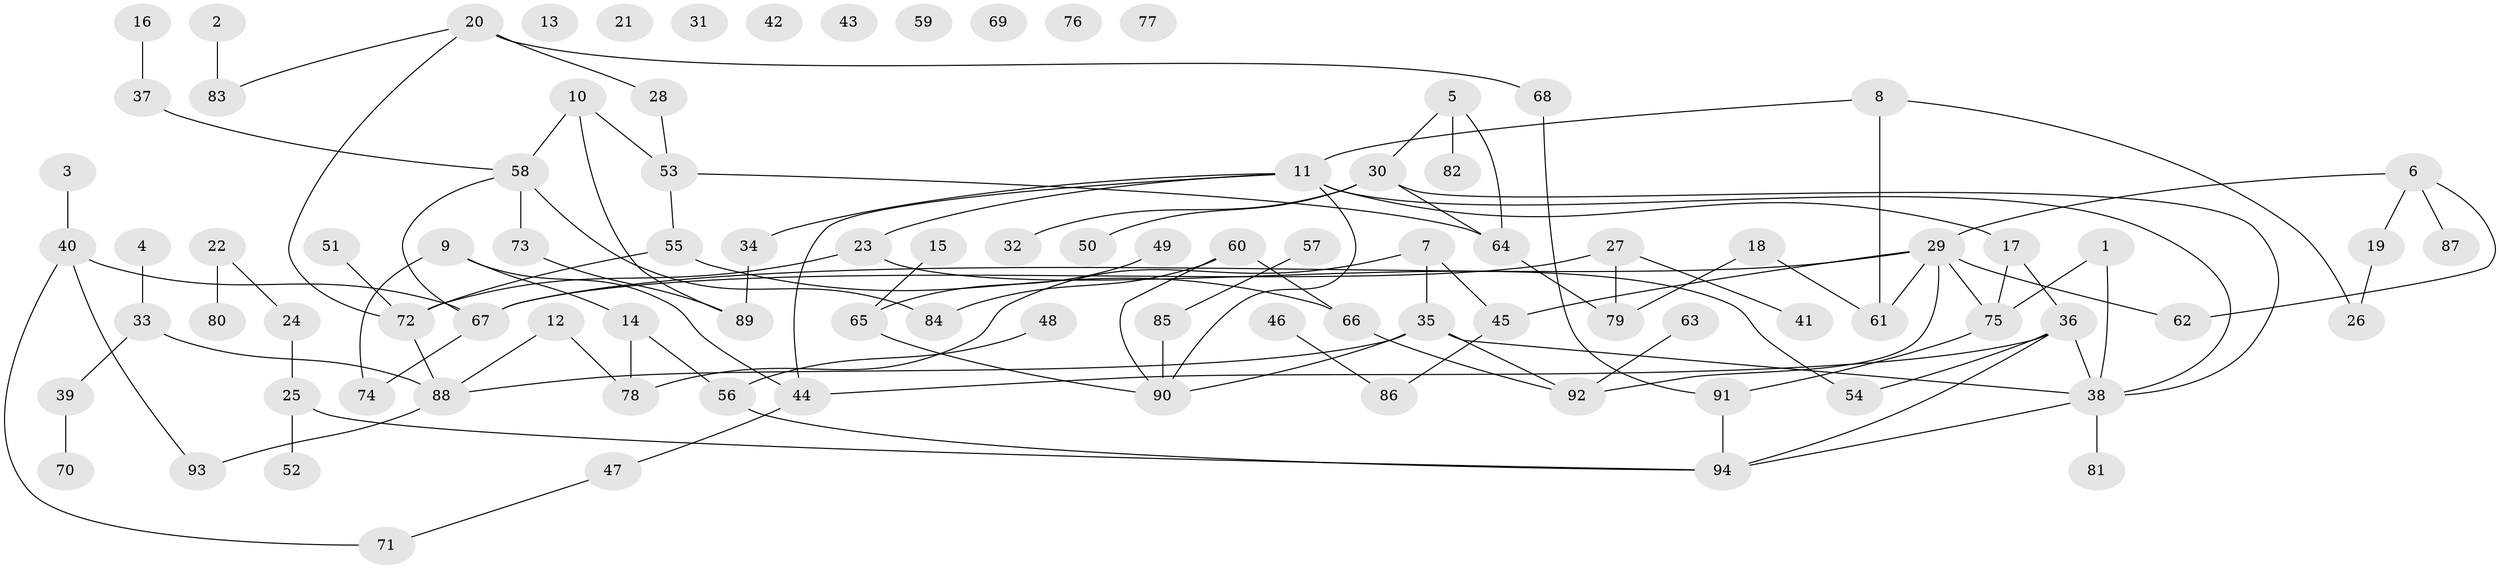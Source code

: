 // coarse degree distribution, {6: 0.13157894736842105, 7: 0.05263157894736842, 2: 0.2894736842105263, 3: 0.13157894736842105, 1: 0.21052631578947367, 5: 0.07894736842105263, 4: 0.07894736842105263, 10: 0.02631578947368421}
// Generated by graph-tools (version 1.1) at 2025/48/03/04/25 22:48:34]
// undirected, 94 vertices, 115 edges
graph export_dot {
  node [color=gray90,style=filled];
  1;
  2;
  3;
  4;
  5;
  6;
  7;
  8;
  9;
  10;
  11;
  12;
  13;
  14;
  15;
  16;
  17;
  18;
  19;
  20;
  21;
  22;
  23;
  24;
  25;
  26;
  27;
  28;
  29;
  30;
  31;
  32;
  33;
  34;
  35;
  36;
  37;
  38;
  39;
  40;
  41;
  42;
  43;
  44;
  45;
  46;
  47;
  48;
  49;
  50;
  51;
  52;
  53;
  54;
  55;
  56;
  57;
  58;
  59;
  60;
  61;
  62;
  63;
  64;
  65;
  66;
  67;
  68;
  69;
  70;
  71;
  72;
  73;
  74;
  75;
  76;
  77;
  78;
  79;
  80;
  81;
  82;
  83;
  84;
  85;
  86;
  87;
  88;
  89;
  90;
  91;
  92;
  93;
  94;
  1 -- 38;
  1 -- 75;
  2 -- 83;
  3 -- 40;
  4 -- 33;
  5 -- 30;
  5 -- 64;
  5 -- 82;
  6 -- 19;
  6 -- 29;
  6 -- 62;
  6 -- 87;
  7 -- 35;
  7 -- 45;
  7 -- 78;
  8 -- 11;
  8 -- 26;
  8 -- 61;
  9 -- 14;
  9 -- 44;
  9 -- 74;
  10 -- 53;
  10 -- 58;
  10 -- 89;
  11 -- 17;
  11 -- 23;
  11 -- 34;
  11 -- 38;
  11 -- 44;
  11 -- 90;
  12 -- 78;
  12 -- 88;
  14 -- 56;
  14 -- 78;
  15 -- 65;
  16 -- 37;
  17 -- 36;
  17 -- 75;
  18 -- 61;
  18 -- 79;
  19 -- 26;
  20 -- 28;
  20 -- 68;
  20 -- 72;
  20 -- 83;
  22 -- 24;
  22 -- 80;
  23 -- 54;
  23 -- 72;
  24 -- 25;
  25 -- 52;
  25 -- 94;
  27 -- 41;
  27 -- 67;
  27 -- 79;
  28 -- 53;
  29 -- 45;
  29 -- 61;
  29 -- 62;
  29 -- 67;
  29 -- 75;
  29 -- 92;
  30 -- 32;
  30 -- 38;
  30 -- 50;
  30 -- 64;
  33 -- 39;
  33 -- 88;
  34 -- 89;
  35 -- 38;
  35 -- 88;
  35 -- 90;
  35 -- 92;
  36 -- 38;
  36 -- 44;
  36 -- 54;
  36 -- 94;
  37 -- 58;
  38 -- 81;
  38 -- 94;
  39 -- 70;
  40 -- 67;
  40 -- 71;
  40 -- 93;
  44 -- 47;
  45 -- 86;
  46 -- 86;
  47 -- 71;
  48 -- 56;
  49 -- 65;
  51 -- 72;
  53 -- 55;
  53 -- 64;
  55 -- 66;
  55 -- 72;
  56 -- 94;
  57 -- 85;
  58 -- 67;
  58 -- 73;
  58 -- 84;
  60 -- 66;
  60 -- 84;
  60 -- 90;
  63 -- 92;
  64 -- 79;
  65 -- 90;
  66 -- 92;
  67 -- 74;
  68 -- 91;
  72 -- 88;
  73 -- 89;
  75 -- 91;
  85 -- 90;
  88 -- 93;
  91 -- 94;
}
